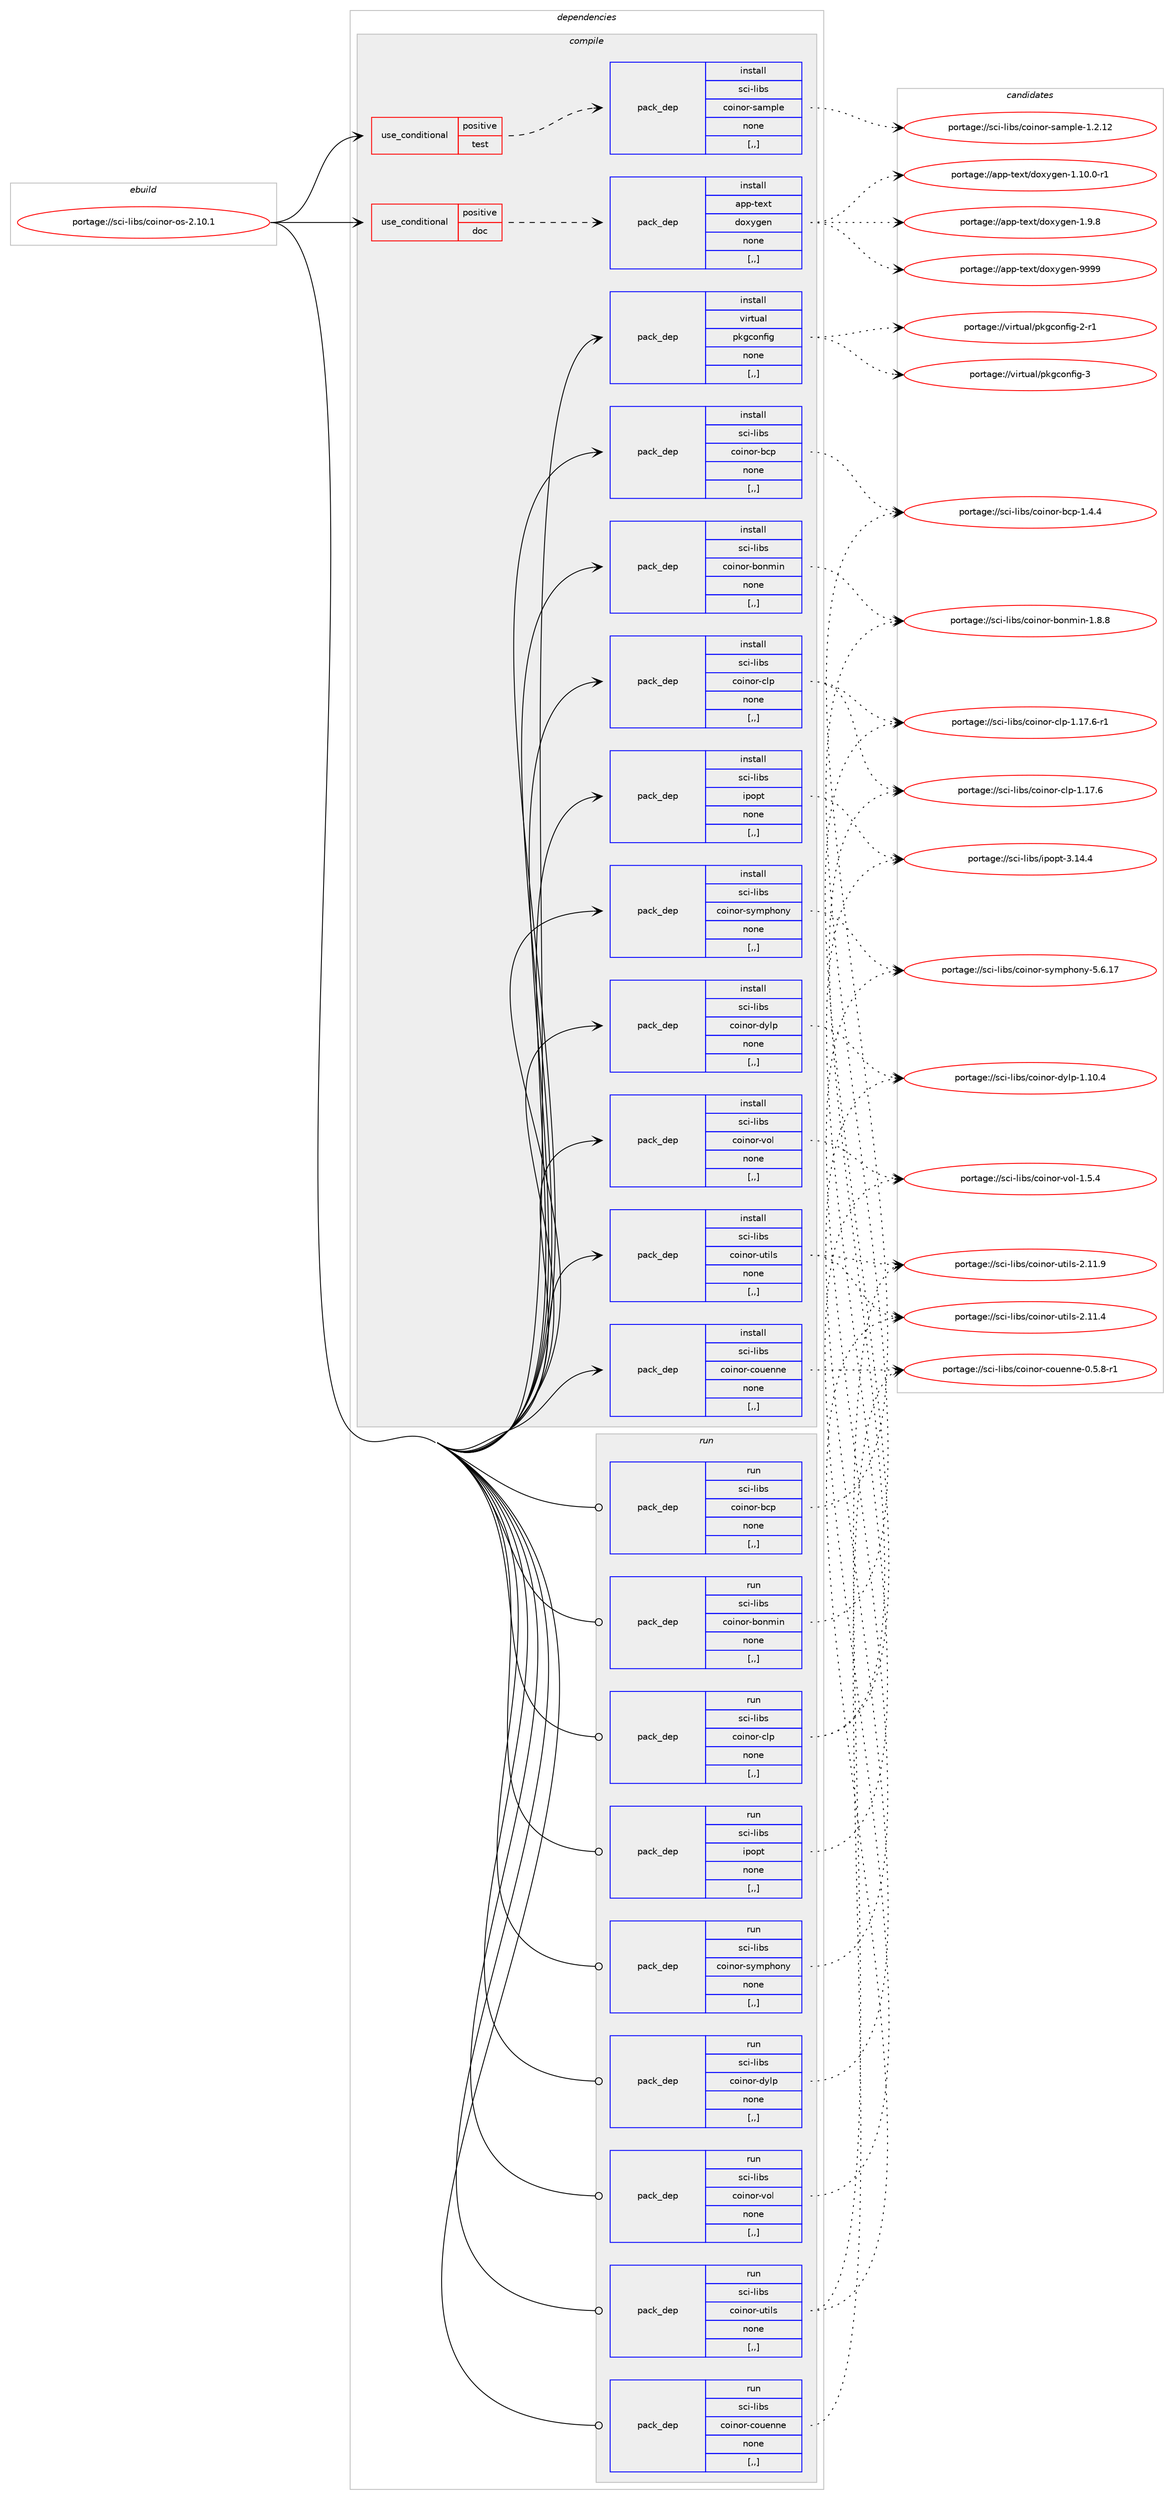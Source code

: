 digraph prolog {

# *************
# Graph options
# *************

newrank=true;
concentrate=true;
compound=true;
graph [rankdir=LR,fontname=Helvetica,fontsize=10,ranksep=1.5];#, ranksep=2.5, nodesep=0.2];
edge  [arrowhead=vee];
node  [fontname=Helvetica,fontsize=10];

# **********
# The ebuild
# **********

subgraph cluster_leftcol {
color=gray;
label=<<i>ebuild</i>>;
id [label="portage://sci-libs/coinor-os-2.10.1", color=red, width=4, href="../sci-libs/coinor-os-2.10.1.svg"];
}

# ****************
# The dependencies
# ****************

subgraph cluster_midcol {
color=gray;
label=<<i>dependencies</i>>;
subgraph cluster_compile {
fillcolor="#eeeeee";
style=filled;
label=<<i>compile</i>>;
subgraph cond105245 {
dependency398693 [label=<<TABLE BORDER="0" CELLBORDER="1" CELLSPACING="0" CELLPADDING="4"><TR><TD ROWSPAN="3" CELLPADDING="10">use_conditional</TD></TR><TR><TD>positive</TD></TR><TR><TD>doc</TD></TR></TABLE>>, shape=none, color=red];
subgraph pack290587 {
dependency398694 [label=<<TABLE BORDER="0" CELLBORDER="1" CELLSPACING="0" CELLPADDING="4" WIDTH="220"><TR><TD ROWSPAN="6" CELLPADDING="30">pack_dep</TD></TR><TR><TD WIDTH="110">install</TD></TR><TR><TD>app-text</TD></TR><TR><TD>doxygen</TD></TR><TR><TD>none</TD></TR><TR><TD>[,,]</TD></TR></TABLE>>, shape=none, color=blue];
}
dependency398693:e -> dependency398694:w [weight=20,style="dashed",arrowhead="vee"];
}
id:e -> dependency398693:w [weight=20,style="solid",arrowhead="vee"];
subgraph cond105246 {
dependency398695 [label=<<TABLE BORDER="0" CELLBORDER="1" CELLSPACING="0" CELLPADDING="4"><TR><TD ROWSPAN="3" CELLPADDING="10">use_conditional</TD></TR><TR><TD>positive</TD></TR><TR><TD>test</TD></TR></TABLE>>, shape=none, color=red];
subgraph pack290588 {
dependency398696 [label=<<TABLE BORDER="0" CELLBORDER="1" CELLSPACING="0" CELLPADDING="4" WIDTH="220"><TR><TD ROWSPAN="6" CELLPADDING="30">pack_dep</TD></TR><TR><TD WIDTH="110">install</TD></TR><TR><TD>sci-libs</TD></TR><TR><TD>coinor-sample</TD></TR><TR><TD>none</TD></TR><TR><TD>[,,]</TD></TR></TABLE>>, shape=none, color=blue];
}
dependency398695:e -> dependency398696:w [weight=20,style="dashed",arrowhead="vee"];
}
id:e -> dependency398695:w [weight=20,style="solid",arrowhead="vee"];
subgraph pack290589 {
dependency398697 [label=<<TABLE BORDER="0" CELLBORDER="1" CELLSPACING="0" CELLPADDING="4" WIDTH="220"><TR><TD ROWSPAN="6" CELLPADDING="30">pack_dep</TD></TR><TR><TD WIDTH="110">install</TD></TR><TR><TD>sci-libs</TD></TR><TR><TD>coinor-bcp</TD></TR><TR><TD>none</TD></TR><TR><TD>[,,]</TD></TR></TABLE>>, shape=none, color=blue];
}
id:e -> dependency398697:w [weight=20,style="solid",arrowhead="vee"];
subgraph pack290590 {
dependency398698 [label=<<TABLE BORDER="0" CELLBORDER="1" CELLSPACING="0" CELLPADDING="4" WIDTH="220"><TR><TD ROWSPAN="6" CELLPADDING="30">pack_dep</TD></TR><TR><TD WIDTH="110">install</TD></TR><TR><TD>sci-libs</TD></TR><TR><TD>coinor-bonmin</TD></TR><TR><TD>none</TD></TR><TR><TD>[,,]</TD></TR></TABLE>>, shape=none, color=blue];
}
id:e -> dependency398698:w [weight=20,style="solid",arrowhead="vee"];
subgraph pack290591 {
dependency398699 [label=<<TABLE BORDER="0" CELLBORDER="1" CELLSPACING="0" CELLPADDING="4" WIDTH="220"><TR><TD ROWSPAN="6" CELLPADDING="30">pack_dep</TD></TR><TR><TD WIDTH="110">install</TD></TR><TR><TD>sci-libs</TD></TR><TR><TD>coinor-clp</TD></TR><TR><TD>none</TD></TR><TR><TD>[,,]</TD></TR></TABLE>>, shape=none, color=blue];
}
id:e -> dependency398699:w [weight=20,style="solid",arrowhead="vee"];
subgraph pack290592 {
dependency398700 [label=<<TABLE BORDER="0" CELLBORDER="1" CELLSPACING="0" CELLPADDING="4" WIDTH="220"><TR><TD ROWSPAN="6" CELLPADDING="30">pack_dep</TD></TR><TR><TD WIDTH="110">install</TD></TR><TR><TD>sci-libs</TD></TR><TR><TD>coinor-couenne</TD></TR><TR><TD>none</TD></TR><TR><TD>[,,]</TD></TR></TABLE>>, shape=none, color=blue];
}
id:e -> dependency398700:w [weight=20,style="solid",arrowhead="vee"];
subgraph pack290593 {
dependency398701 [label=<<TABLE BORDER="0" CELLBORDER="1" CELLSPACING="0" CELLPADDING="4" WIDTH="220"><TR><TD ROWSPAN="6" CELLPADDING="30">pack_dep</TD></TR><TR><TD WIDTH="110">install</TD></TR><TR><TD>sci-libs</TD></TR><TR><TD>coinor-dylp</TD></TR><TR><TD>none</TD></TR><TR><TD>[,,]</TD></TR></TABLE>>, shape=none, color=blue];
}
id:e -> dependency398701:w [weight=20,style="solid",arrowhead="vee"];
subgraph pack290594 {
dependency398702 [label=<<TABLE BORDER="0" CELLBORDER="1" CELLSPACING="0" CELLPADDING="4" WIDTH="220"><TR><TD ROWSPAN="6" CELLPADDING="30">pack_dep</TD></TR><TR><TD WIDTH="110">install</TD></TR><TR><TD>sci-libs</TD></TR><TR><TD>coinor-symphony</TD></TR><TR><TD>none</TD></TR><TR><TD>[,,]</TD></TR></TABLE>>, shape=none, color=blue];
}
id:e -> dependency398702:w [weight=20,style="solid",arrowhead="vee"];
subgraph pack290595 {
dependency398703 [label=<<TABLE BORDER="0" CELLBORDER="1" CELLSPACING="0" CELLPADDING="4" WIDTH="220"><TR><TD ROWSPAN="6" CELLPADDING="30">pack_dep</TD></TR><TR><TD WIDTH="110">install</TD></TR><TR><TD>sci-libs</TD></TR><TR><TD>coinor-utils</TD></TR><TR><TD>none</TD></TR><TR><TD>[,,]</TD></TR></TABLE>>, shape=none, color=blue];
}
id:e -> dependency398703:w [weight=20,style="solid",arrowhead="vee"];
subgraph pack290596 {
dependency398704 [label=<<TABLE BORDER="0" CELLBORDER="1" CELLSPACING="0" CELLPADDING="4" WIDTH="220"><TR><TD ROWSPAN="6" CELLPADDING="30">pack_dep</TD></TR><TR><TD WIDTH="110">install</TD></TR><TR><TD>sci-libs</TD></TR><TR><TD>coinor-vol</TD></TR><TR><TD>none</TD></TR><TR><TD>[,,]</TD></TR></TABLE>>, shape=none, color=blue];
}
id:e -> dependency398704:w [weight=20,style="solid",arrowhead="vee"];
subgraph pack290597 {
dependency398705 [label=<<TABLE BORDER="0" CELLBORDER="1" CELLSPACING="0" CELLPADDING="4" WIDTH="220"><TR><TD ROWSPAN="6" CELLPADDING="30">pack_dep</TD></TR><TR><TD WIDTH="110">install</TD></TR><TR><TD>sci-libs</TD></TR><TR><TD>ipopt</TD></TR><TR><TD>none</TD></TR><TR><TD>[,,]</TD></TR></TABLE>>, shape=none, color=blue];
}
id:e -> dependency398705:w [weight=20,style="solid",arrowhead="vee"];
subgraph pack290598 {
dependency398706 [label=<<TABLE BORDER="0" CELLBORDER="1" CELLSPACING="0" CELLPADDING="4" WIDTH="220"><TR><TD ROWSPAN="6" CELLPADDING="30">pack_dep</TD></TR><TR><TD WIDTH="110">install</TD></TR><TR><TD>virtual</TD></TR><TR><TD>pkgconfig</TD></TR><TR><TD>none</TD></TR><TR><TD>[,,]</TD></TR></TABLE>>, shape=none, color=blue];
}
id:e -> dependency398706:w [weight=20,style="solid",arrowhead="vee"];
}
subgraph cluster_compileandrun {
fillcolor="#eeeeee";
style=filled;
label=<<i>compile and run</i>>;
}
subgraph cluster_run {
fillcolor="#eeeeee";
style=filled;
label=<<i>run</i>>;
subgraph pack290599 {
dependency398707 [label=<<TABLE BORDER="0" CELLBORDER="1" CELLSPACING="0" CELLPADDING="4" WIDTH="220"><TR><TD ROWSPAN="6" CELLPADDING="30">pack_dep</TD></TR><TR><TD WIDTH="110">run</TD></TR><TR><TD>sci-libs</TD></TR><TR><TD>coinor-bcp</TD></TR><TR><TD>none</TD></TR><TR><TD>[,,]</TD></TR></TABLE>>, shape=none, color=blue];
}
id:e -> dependency398707:w [weight=20,style="solid",arrowhead="odot"];
subgraph pack290600 {
dependency398708 [label=<<TABLE BORDER="0" CELLBORDER="1" CELLSPACING="0" CELLPADDING="4" WIDTH="220"><TR><TD ROWSPAN="6" CELLPADDING="30">pack_dep</TD></TR><TR><TD WIDTH="110">run</TD></TR><TR><TD>sci-libs</TD></TR><TR><TD>coinor-bonmin</TD></TR><TR><TD>none</TD></TR><TR><TD>[,,]</TD></TR></TABLE>>, shape=none, color=blue];
}
id:e -> dependency398708:w [weight=20,style="solid",arrowhead="odot"];
subgraph pack290601 {
dependency398709 [label=<<TABLE BORDER="0" CELLBORDER="1" CELLSPACING="0" CELLPADDING="4" WIDTH="220"><TR><TD ROWSPAN="6" CELLPADDING="30">pack_dep</TD></TR><TR><TD WIDTH="110">run</TD></TR><TR><TD>sci-libs</TD></TR><TR><TD>coinor-clp</TD></TR><TR><TD>none</TD></TR><TR><TD>[,,]</TD></TR></TABLE>>, shape=none, color=blue];
}
id:e -> dependency398709:w [weight=20,style="solid",arrowhead="odot"];
subgraph pack290602 {
dependency398710 [label=<<TABLE BORDER="0" CELLBORDER="1" CELLSPACING="0" CELLPADDING="4" WIDTH="220"><TR><TD ROWSPAN="6" CELLPADDING="30">pack_dep</TD></TR><TR><TD WIDTH="110">run</TD></TR><TR><TD>sci-libs</TD></TR><TR><TD>coinor-couenne</TD></TR><TR><TD>none</TD></TR><TR><TD>[,,]</TD></TR></TABLE>>, shape=none, color=blue];
}
id:e -> dependency398710:w [weight=20,style="solid",arrowhead="odot"];
subgraph pack290603 {
dependency398711 [label=<<TABLE BORDER="0" CELLBORDER="1" CELLSPACING="0" CELLPADDING="4" WIDTH="220"><TR><TD ROWSPAN="6" CELLPADDING="30">pack_dep</TD></TR><TR><TD WIDTH="110">run</TD></TR><TR><TD>sci-libs</TD></TR><TR><TD>coinor-dylp</TD></TR><TR><TD>none</TD></TR><TR><TD>[,,]</TD></TR></TABLE>>, shape=none, color=blue];
}
id:e -> dependency398711:w [weight=20,style="solid",arrowhead="odot"];
subgraph pack290604 {
dependency398712 [label=<<TABLE BORDER="0" CELLBORDER="1" CELLSPACING="0" CELLPADDING="4" WIDTH="220"><TR><TD ROWSPAN="6" CELLPADDING="30">pack_dep</TD></TR><TR><TD WIDTH="110">run</TD></TR><TR><TD>sci-libs</TD></TR><TR><TD>coinor-symphony</TD></TR><TR><TD>none</TD></TR><TR><TD>[,,]</TD></TR></TABLE>>, shape=none, color=blue];
}
id:e -> dependency398712:w [weight=20,style="solid",arrowhead="odot"];
subgraph pack290605 {
dependency398713 [label=<<TABLE BORDER="0" CELLBORDER="1" CELLSPACING="0" CELLPADDING="4" WIDTH="220"><TR><TD ROWSPAN="6" CELLPADDING="30">pack_dep</TD></TR><TR><TD WIDTH="110">run</TD></TR><TR><TD>sci-libs</TD></TR><TR><TD>coinor-utils</TD></TR><TR><TD>none</TD></TR><TR><TD>[,,]</TD></TR></TABLE>>, shape=none, color=blue];
}
id:e -> dependency398713:w [weight=20,style="solid",arrowhead="odot"];
subgraph pack290606 {
dependency398714 [label=<<TABLE BORDER="0" CELLBORDER="1" CELLSPACING="0" CELLPADDING="4" WIDTH="220"><TR><TD ROWSPAN="6" CELLPADDING="30">pack_dep</TD></TR><TR><TD WIDTH="110">run</TD></TR><TR><TD>sci-libs</TD></TR><TR><TD>coinor-vol</TD></TR><TR><TD>none</TD></TR><TR><TD>[,,]</TD></TR></TABLE>>, shape=none, color=blue];
}
id:e -> dependency398714:w [weight=20,style="solid",arrowhead="odot"];
subgraph pack290607 {
dependency398715 [label=<<TABLE BORDER="0" CELLBORDER="1" CELLSPACING="0" CELLPADDING="4" WIDTH="220"><TR><TD ROWSPAN="6" CELLPADDING="30">pack_dep</TD></TR><TR><TD WIDTH="110">run</TD></TR><TR><TD>sci-libs</TD></TR><TR><TD>ipopt</TD></TR><TR><TD>none</TD></TR><TR><TD>[,,]</TD></TR></TABLE>>, shape=none, color=blue];
}
id:e -> dependency398715:w [weight=20,style="solid",arrowhead="odot"];
}
}

# **************
# The candidates
# **************

subgraph cluster_choices {
rank=same;
color=gray;
label=<<i>candidates</i>>;

subgraph choice290587 {
color=black;
nodesep=1;
choice9711211245116101120116471001111201211031011104557575757 [label="portage://app-text/doxygen-9999", color=red, width=4,href="../app-text/doxygen-9999.svg"];
choice971121124511610112011647100111120121103101110454946494846484511449 [label="portage://app-text/doxygen-1.10.0-r1", color=red, width=4,href="../app-text/doxygen-1.10.0-r1.svg"];
choice971121124511610112011647100111120121103101110454946574656 [label="portage://app-text/doxygen-1.9.8", color=red, width=4,href="../app-text/doxygen-1.9.8.svg"];
dependency398694:e -> choice9711211245116101120116471001111201211031011104557575757:w [style=dotted,weight="100"];
dependency398694:e -> choice971121124511610112011647100111120121103101110454946494846484511449:w [style=dotted,weight="100"];
dependency398694:e -> choice971121124511610112011647100111120121103101110454946574656:w [style=dotted,weight="100"];
}
subgraph choice290588 {
color=black;
nodesep=1;
choice1159910545108105981154799111105110111114451159710911210810145494650464950 [label="portage://sci-libs/coinor-sample-1.2.12", color=red, width=4,href="../sci-libs/coinor-sample-1.2.12.svg"];
dependency398696:e -> choice1159910545108105981154799111105110111114451159710911210810145494650464950:w [style=dotted,weight="100"];
}
subgraph choice290589 {
color=black;
nodesep=1;
choice1159910545108105981154799111105110111114459899112454946524652 [label="portage://sci-libs/coinor-bcp-1.4.4", color=red, width=4,href="../sci-libs/coinor-bcp-1.4.4.svg"];
dependency398697:e -> choice1159910545108105981154799111105110111114459899112454946524652:w [style=dotted,weight="100"];
}
subgraph choice290590 {
color=black;
nodesep=1;
choice11599105451081059811547991111051101111144598111110109105110454946564656 [label="portage://sci-libs/coinor-bonmin-1.8.8", color=red, width=4,href="../sci-libs/coinor-bonmin-1.8.8.svg"];
dependency398698:e -> choice11599105451081059811547991111051101111144598111110109105110454946564656:w [style=dotted,weight="100"];
}
subgraph choice290591 {
color=black;
nodesep=1;
choice11599105451081059811547991111051101111144599108112454946495546544511449 [label="portage://sci-libs/coinor-clp-1.17.6-r1", color=red, width=4,href="../sci-libs/coinor-clp-1.17.6-r1.svg"];
choice1159910545108105981154799111105110111114459910811245494649554654 [label="portage://sci-libs/coinor-clp-1.17.6", color=red, width=4,href="../sci-libs/coinor-clp-1.17.6.svg"];
dependency398699:e -> choice11599105451081059811547991111051101111144599108112454946495546544511449:w [style=dotted,weight="100"];
dependency398699:e -> choice1159910545108105981154799111105110111114459910811245494649554654:w [style=dotted,weight="100"];
}
subgraph choice290592 {
color=black;
nodesep=1;
choice115991054510810598115479911110511011111445991111171011101101014548465346564511449 [label="portage://sci-libs/coinor-couenne-0.5.8-r1", color=red, width=4,href="../sci-libs/coinor-couenne-0.5.8-r1.svg"];
dependency398700:e -> choice115991054510810598115479911110511011111445991111171011101101014548465346564511449:w [style=dotted,weight="100"];
}
subgraph choice290593 {
color=black;
nodesep=1;
choice11599105451081059811547991111051101111144510012110811245494649484652 [label="portage://sci-libs/coinor-dylp-1.10.4", color=red, width=4,href="../sci-libs/coinor-dylp-1.10.4.svg"];
dependency398701:e -> choice11599105451081059811547991111051101111144510012110811245494649484652:w [style=dotted,weight="100"];
}
subgraph choice290594 {
color=black;
nodesep=1;
choice11599105451081059811547991111051101111144511512110911210411111012145534654464955 [label="portage://sci-libs/coinor-symphony-5.6.17", color=red, width=4,href="../sci-libs/coinor-symphony-5.6.17.svg"];
dependency398702:e -> choice11599105451081059811547991111051101111144511512110911210411111012145534654464955:w [style=dotted,weight="100"];
}
subgraph choice290595 {
color=black;
nodesep=1;
choice11599105451081059811547991111051101111144511711610510811545504649494657 [label="portage://sci-libs/coinor-utils-2.11.9", color=red, width=4,href="../sci-libs/coinor-utils-2.11.9.svg"];
choice11599105451081059811547991111051101111144511711610510811545504649494652 [label="portage://sci-libs/coinor-utils-2.11.4", color=red, width=4,href="../sci-libs/coinor-utils-2.11.4.svg"];
dependency398703:e -> choice11599105451081059811547991111051101111144511711610510811545504649494657:w [style=dotted,weight="100"];
dependency398703:e -> choice11599105451081059811547991111051101111144511711610510811545504649494652:w [style=dotted,weight="100"];
}
subgraph choice290596 {
color=black;
nodesep=1;
choice115991054510810598115479911110511011111445118111108454946534652 [label="portage://sci-libs/coinor-vol-1.5.4", color=red, width=4,href="../sci-libs/coinor-vol-1.5.4.svg"];
dependency398704:e -> choice115991054510810598115479911110511011111445118111108454946534652:w [style=dotted,weight="100"];
}
subgraph choice290597 {
color=black;
nodesep=1;
choice1159910545108105981154710511211111211645514649524652 [label="portage://sci-libs/ipopt-3.14.4", color=red, width=4,href="../sci-libs/ipopt-3.14.4.svg"];
dependency398705:e -> choice1159910545108105981154710511211111211645514649524652:w [style=dotted,weight="100"];
}
subgraph choice290598 {
color=black;
nodesep=1;
choice1181051141161179710847112107103991111101021051034551 [label="portage://virtual/pkgconfig-3", color=red, width=4,href="../virtual/pkgconfig-3.svg"];
choice11810511411611797108471121071039911111010210510345504511449 [label="portage://virtual/pkgconfig-2-r1", color=red, width=4,href="../virtual/pkgconfig-2-r1.svg"];
dependency398706:e -> choice1181051141161179710847112107103991111101021051034551:w [style=dotted,weight="100"];
dependency398706:e -> choice11810511411611797108471121071039911111010210510345504511449:w [style=dotted,weight="100"];
}
subgraph choice290599 {
color=black;
nodesep=1;
choice1159910545108105981154799111105110111114459899112454946524652 [label="portage://sci-libs/coinor-bcp-1.4.4", color=red, width=4,href="../sci-libs/coinor-bcp-1.4.4.svg"];
dependency398707:e -> choice1159910545108105981154799111105110111114459899112454946524652:w [style=dotted,weight="100"];
}
subgraph choice290600 {
color=black;
nodesep=1;
choice11599105451081059811547991111051101111144598111110109105110454946564656 [label="portage://sci-libs/coinor-bonmin-1.8.8", color=red, width=4,href="../sci-libs/coinor-bonmin-1.8.8.svg"];
dependency398708:e -> choice11599105451081059811547991111051101111144598111110109105110454946564656:w [style=dotted,weight="100"];
}
subgraph choice290601 {
color=black;
nodesep=1;
choice11599105451081059811547991111051101111144599108112454946495546544511449 [label="portage://sci-libs/coinor-clp-1.17.6-r1", color=red, width=4,href="../sci-libs/coinor-clp-1.17.6-r1.svg"];
choice1159910545108105981154799111105110111114459910811245494649554654 [label="portage://sci-libs/coinor-clp-1.17.6", color=red, width=4,href="../sci-libs/coinor-clp-1.17.6.svg"];
dependency398709:e -> choice11599105451081059811547991111051101111144599108112454946495546544511449:w [style=dotted,weight="100"];
dependency398709:e -> choice1159910545108105981154799111105110111114459910811245494649554654:w [style=dotted,weight="100"];
}
subgraph choice290602 {
color=black;
nodesep=1;
choice115991054510810598115479911110511011111445991111171011101101014548465346564511449 [label="portage://sci-libs/coinor-couenne-0.5.8-r1", color=red, width=4,href="../sci-libs/coinor-couenne-0.5.8-r1.svg"];
dependency398710:e -> choice115991054510810598115479911110511011111445991111171011101101014548465346564511449:w [style=dotted,weight="100"];
}
subgraph choice290603 {
color=black;
nodesep=1;
choice11599105451081059811547991111051101111144510012110811245494649484652 [label="portage://sci-libs/coinor-dylp-1.10.4", color=red, width=4,href="../sci-libs/coinor-dylp-1.10.4.svg"];
dependency398711:e -> choice11599105451081059811547991111051101111144510012110811245494649484652:w [style=dotted,weight="100"];
}
subgraph choice290604 {
color=black;
nodesep=1;
choice11599105451081059811547991111051101111144511512110911210411111012145534654464955 [label="portage://sci-libs/coinor-symphony-5.6.17", color=red, width=4,href="../sci-libs/coinor-symphony-5.6.17.svg"];
dependency398712:e -> choice11599105451081059811547991111051101111144511512110911210411111012145534654464955:w [style=dotted,weight="100"];
}
subgraph choice290605 {
color=black;
nodesep=1;
choice11599105451081059811547991111051101111144511711610510811545504649494657 [label="portage://sci-libs/coinor-utils-2.11.9", color=red, width=4,href="../sci-libs/coinor-utils-2.11.9.svg"];
choice11599105451081059811547991111051101111144511711610510811545504649494652 [label="portage://sci-libs/coinor-utils-2.11.4", color=red, width=4,href="../sci-libs/coinor-utils-2.11.4.svg"];
dependency398713:e -> choice11599105451081059811547991111051101111144511711610510811545504649494657:w [style=dotted,weight="100"];
dependency398713:e -> choice11599105451081059811547991111051101111144511711610510811545504649494652:w [style=dotted,weight="100"];
}
subgraph choice290606 {
color=black;
nodesep=1;
choice115991054510810598115479911110511011111445118111108454946534652 [label="portage://sci-libs/coinor-vol-1.5.4", color=red, width=4,href="../sci-libs/coinor-vol-1.5.4.svg"];
dependency398714:e -> choice115991054510810598115479911110511011111445118111108454946534652:w [style=dotted,weight="100"];
}
subgraph choice290607 {
color=black;
nodesep=1;
choice1159910545108105981154710511211111211645514649524652 [label="portage://sci-libs/ipopt-3.14.4", color=red, width=4,href="../sci-libs/ipopt-3.14.4.svg"];
dependency398715:e -> choice1159910545108105981154710511211111211645514649524652:w [style=dotted,weight="100"];
}
}

}
